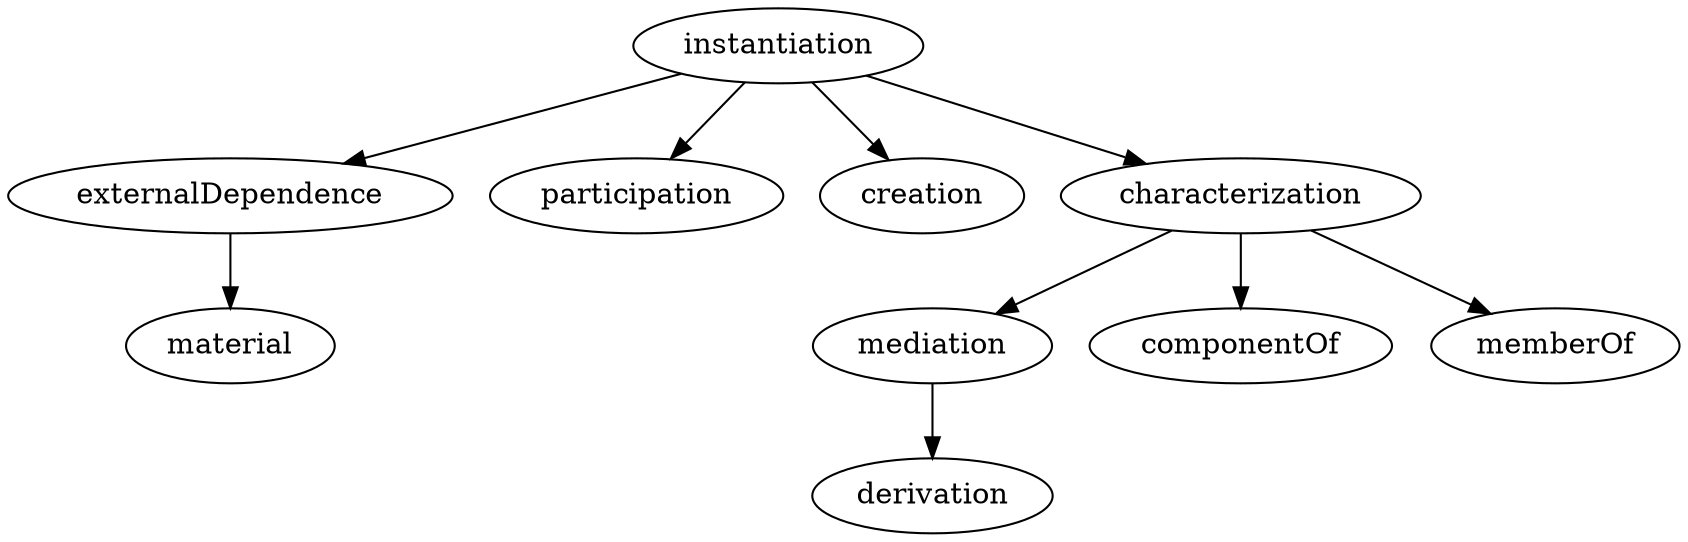 strict digraph  {
instantiation;
externalDependence;
participation;
creation;
characterization;
material;
mediation;
componentOf;
memberOf;
derivation;
instantiation -> externalDependence;
instantiation -> participation;
instantiation -> creation;
instantiation -> characterization;
externalDependence -> material;
characterization -> mediation;
characterization -> componentOf;
characterization -> memberOf;
mediation -> derivation;
}
